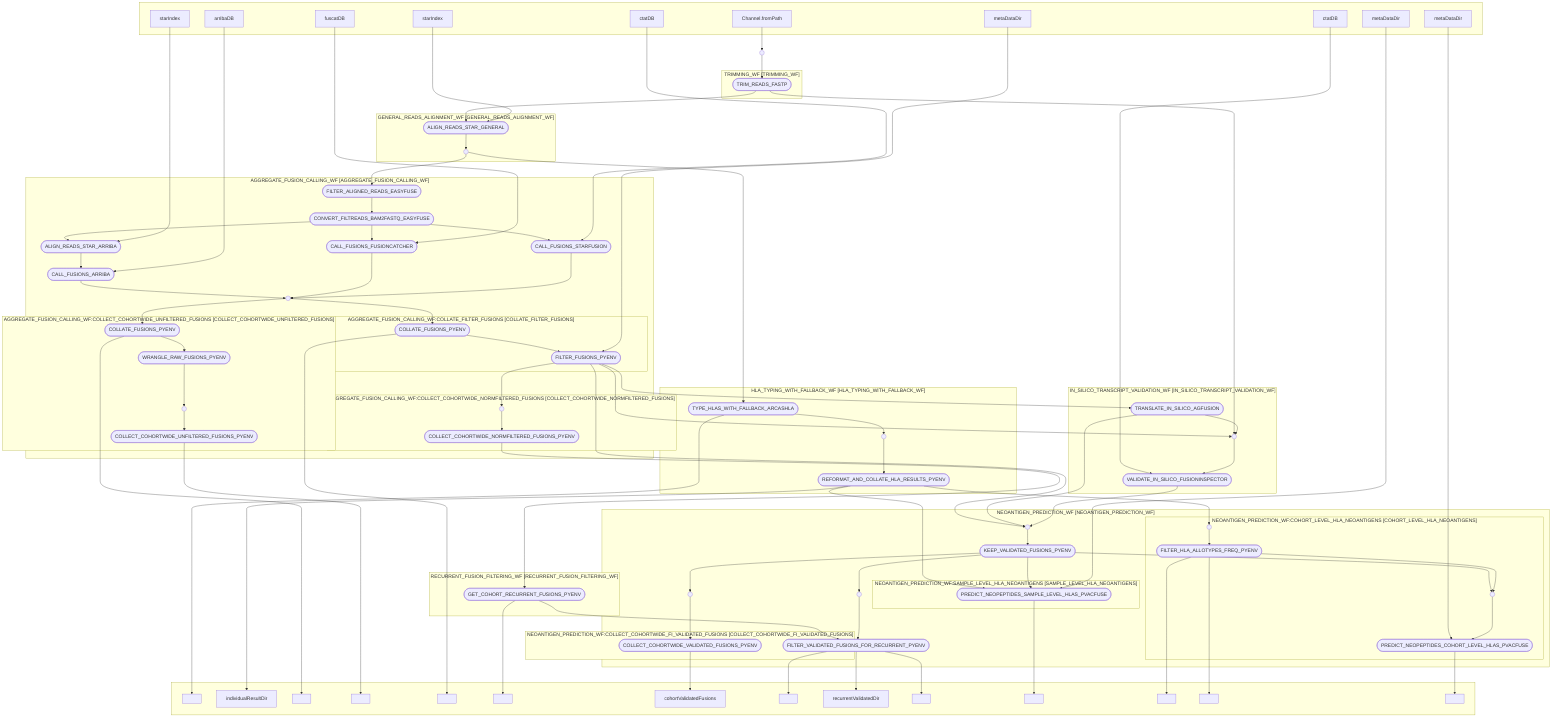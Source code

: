 flowchart TB
    subgraph " "
    v4["Channel.fromPath"]
    v18["starIndex"]
    v29["starIndex"]
    v31["arribaDB"]
    v33["fuscatDB"]
    v35["ctatDB"]
    v47["metaDataDir"]
    v55["ctatDB"]
    v74["metaDataDir"]
    v85["metaDataDir"]
    end
    subgraph "TRIMMING_WF [TRIMMING_WF]"
    v17(["TRIM_READS_FASTP"])
    end
    subgraph "GENERAL_READS_ALIGNMENT_WF [GENERAL_READS_ALIGNMENT_WF]"
    v19(["ALIGN_READS_STAR_GENERAL"])
    v20(( ))
    end
    subgraph "HLA_TYPING_WITH_FALLBACK_WF [HLA_TYPING_WITH_FALLBACK_WF]"
    v21(["TYPE_HLAS_WITH_FALLBACK_ARCASHLA"])
    v25(["REFORMAT_AND_COLLATE_HLA_RESULTS_PYENV"])
    v23(( ))
    end
    subgraph " "
    v22[" "]
    v26["individualResultDir"]
    v40[" "]
    v44[" "]
    v46[" "]
    v58[" "]
    v65["cohortValidatedFusions"]
    v69[" "]
    v70["recurrentValidatedDir"]
    v71[" "]
    v76[" "]
    v79[" "]
    v80[" "]
    v87[" "]
    end
    subgraph "AGGREGATE_FUSION_CALLING_WF [AGGREGATE_FUSION_CALLING_WF]"
    v27(["FILTER_ALIGNED_READS_EASYFUSE"])
    v28(["CONVERT_FILTREADS_BAM2FASTQ_EASYFUSE"])
    v30(["ALIGN_READS_STAR_ARRIBA"])
    v32(["CALL_FUSIONS_ARRIBA"])
    v34(["CALL_FUSIONS_FUSIONCATCHER"])
    v36(["CALL_FUSIONS_STARFUSION"])
    subgraph "AGGREGATE_FUSION_CALLING_WF:COLLECT_COHORTWIDE_UNFILTERED_FUSIONS [COLLECT_COHORTWIDE_UNFILTERED_FUSIONS]"
    v39(["COLLATE_FUSIONS_PYENV"])
    v41(["WRANGLE_RAW_FUSIONS_PYENV"])
    v43(["COLLECT_COHORTWIDE_UNFILTERED_FUSIONS_PYENV"])
    v42(( ))
    end
    subgraph "AGGREGATE_FUSION_CALLING_WF:COLLATE_FILTER_FUSIONS [COLLATE_FILTER_FUSIONS]"
    v45(["COLLATE_FUSIONS_PYENV"])
    v48(["FILTER_FUSIONS_PYENV"])
    end
    subgraph "AGGREGATE_FUSION_CALLING_WF:COLLECT_COHORTWIDE_NORMFILTERED_FUSIONS [COLLECT_COHORTWIDE_NORMFILTERED_FUSIONS]"
    v50(["COLLECT_COHORTWIDE_NORMFILTERED_FUSIONS_PYENV"])
    v49(( ))
    end
    v37(( ))
    end
    subgraph "IN_SILICO_TRANSCRIPT_VALIDATION_WF [IN_SILICO_TRANSCRIPT_VALIDATION_WF]"
    v51(["TRANSLATE_IN_SILICO_AGFUSION"])
    v56(["VALIDATE_IN_SILICO_FUSIONINSPECTOR"])
    v52(( ))
    end
    subgraph "RECURRENT_FUSION_FILTERING_WF [RECURRENT_FUSION_FILTERING_WF]"
    v57(["GET_COHORT_RECURRENT_FUSIONS_PYENV"])
    end
    subgraph "NEOANTIGEN_PREDICTION_WF [NEOANTIGEN_PREDICTION_WF]"
    v62(["KEEP_VALIDATED_FUSIONS_PYENV"])
    subgraph "NEOANTIGEN_PREDICTION_WF:COLLECT_COHORTWIDE_FI_VALIDATED_FUSIONS [COLLECT_COHORTWIDE_FI_VALIDATED_FUSIONS]"
    v64(["COLLECT_COHORTWIDE_VALIDATED_FUSIONS_PYENV"])
    end
    v68(["FILTER_VALIDATED_FUSIONS_FOR_RECURRENT_PYENV"])
    subgraph "NEOANTIGEN_PREDICTION_WF:SAMPLE_LEVEL_HLA_NEOANTIGENS [SAMPLE_LEVEL_HLA_NEOANTIGENS]"
    v75(["PREDICT_NEOPEPTIDES_SAMPLE_LEVEL_HLAS_PVACFUSE"])
    end
    subgraph "NEOANTIGEN_PREDICTION_WF:COHORT_LEVEL_HLA_NEOANTIGENS [COHORT_LEVEL_HLA_NEOANTIGENS]"
    v78(["FILTER_HLA_ALLOTYPES_FREQ_PYENV"])
    v86(["PREDICT_NEOPEPTIDES_COHORT_LEVEL_HLAS_PVACFUSE"])
    v77(( ))
    v81(( ))
    end
    v59(( ))
    v63(( ))
    v66(( ))
    end
    v5(( ))
    v4 --> v5
    v5 --> v17
    v17 --> v19
    v17 --> v52
    v18 --> v19
    v19 --> v20
    v20 --> v21
    v21 --> v22
    v21 --> v23
    v23 --> v25
    v25 --> v75
    v25 --> v26
    v25 --> v77
    v20 --> v27
    v27 --> v28
    v28 --> v30
    v28 --> v34
    v28 --> v36
    v29 --> v30
    v30 --> v32
    v31 --> v32
    v32 --> v37
    v33 --> v34
    v34 --> v37
    v35 --> v36
    v36 --> v37
    v37 --> v39
    v39 --> v41
    v39 --> v40
    v41 --> v42
    v42 --> v43
    v43 --> v44
    v37 --> v45
    v45 --> v48
    v45 --> v46
    v47 --> v48
    v48 --> v51
    v48 --> v49
    v48 --> v52
    v48 --> v59
    v49 --> v50
    v50 --> v57
    v51 --> v52
    v51 --> v59
    v55 --> v56
    v52 --> v56
    v56 --> v59
    v57 --> v68
    v57 --> v58
    v59 --> v62
    v62 --> v75
    v62 --> v63
    v62 --> v66
    v62 --> v81
    v63 --> v64
    v64 --> v65
    v66 --> v68
    v68 --> v71
    v68 --> v70
    v68 --> v69
    v74 --> v75
    v75 --> v76
    v77 --> v78
    v78 --> v80
    v78 --> v79
    v78 --> v81
    v85 --> v86
    v81 --> v86
    v86 --> v87